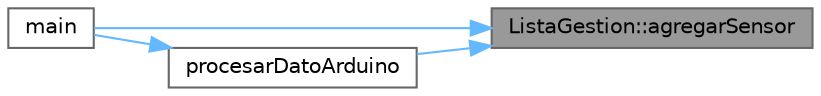 digraph "ListaGestion::agregarSensor"
{
 // INTERACTIVE_SVG=YES
 // LATEX_PDF_SIZE
  bgcolor="transparent";
  edge [fontname=Helvetica,fontsize=10,labelfontname=Helvetica,labelfontsize=10];
  node [fontname=Helvetica,fontsize=10,shape=box,height=0.2,width=0.4];
  rankdir="RL";
  Node1 [id="Node000001",label="ListaGestion::agregarSensor",height=0.2,width=0.4,color="gray40", fillcolor="grey60", style="filled", fontcolor="black",tooltip="Agrega un sensor a la lista."];
  Node1 -> Node2 [id="edge4_Node000001_Node000002",dir="back",color="steelblue1",style="solid",tooltip=" "];
  Node2 [id="Node000002",label="main",height=0.2,width=0.4,color="grey40", fillcolor="white", style="filled",URL="$main_8cpp.html#ae66f6b31b5ad750f1fe042a706a4e3d4",tooltip=" "];
  Node1 -> Node3 [id="edge5_Node000001_Node000003",dir="back",color="steelblue1",style="solid",tooltip=" "];
  Node3 [id="Node000003",label="procesarDatoArduino",height=0.2,width=0.4,color="grey40", fillcolor="white", style="filled",URL="$main_8cpp.html#a3b8d3a001b336e444a2b01a17fc75e64",tooltip=" "];
  Node3 -> Node2 [id="edge6_Node000003_Node000002",dir="back",color="steelblue1",style="solid",tooltip=" "];
}

